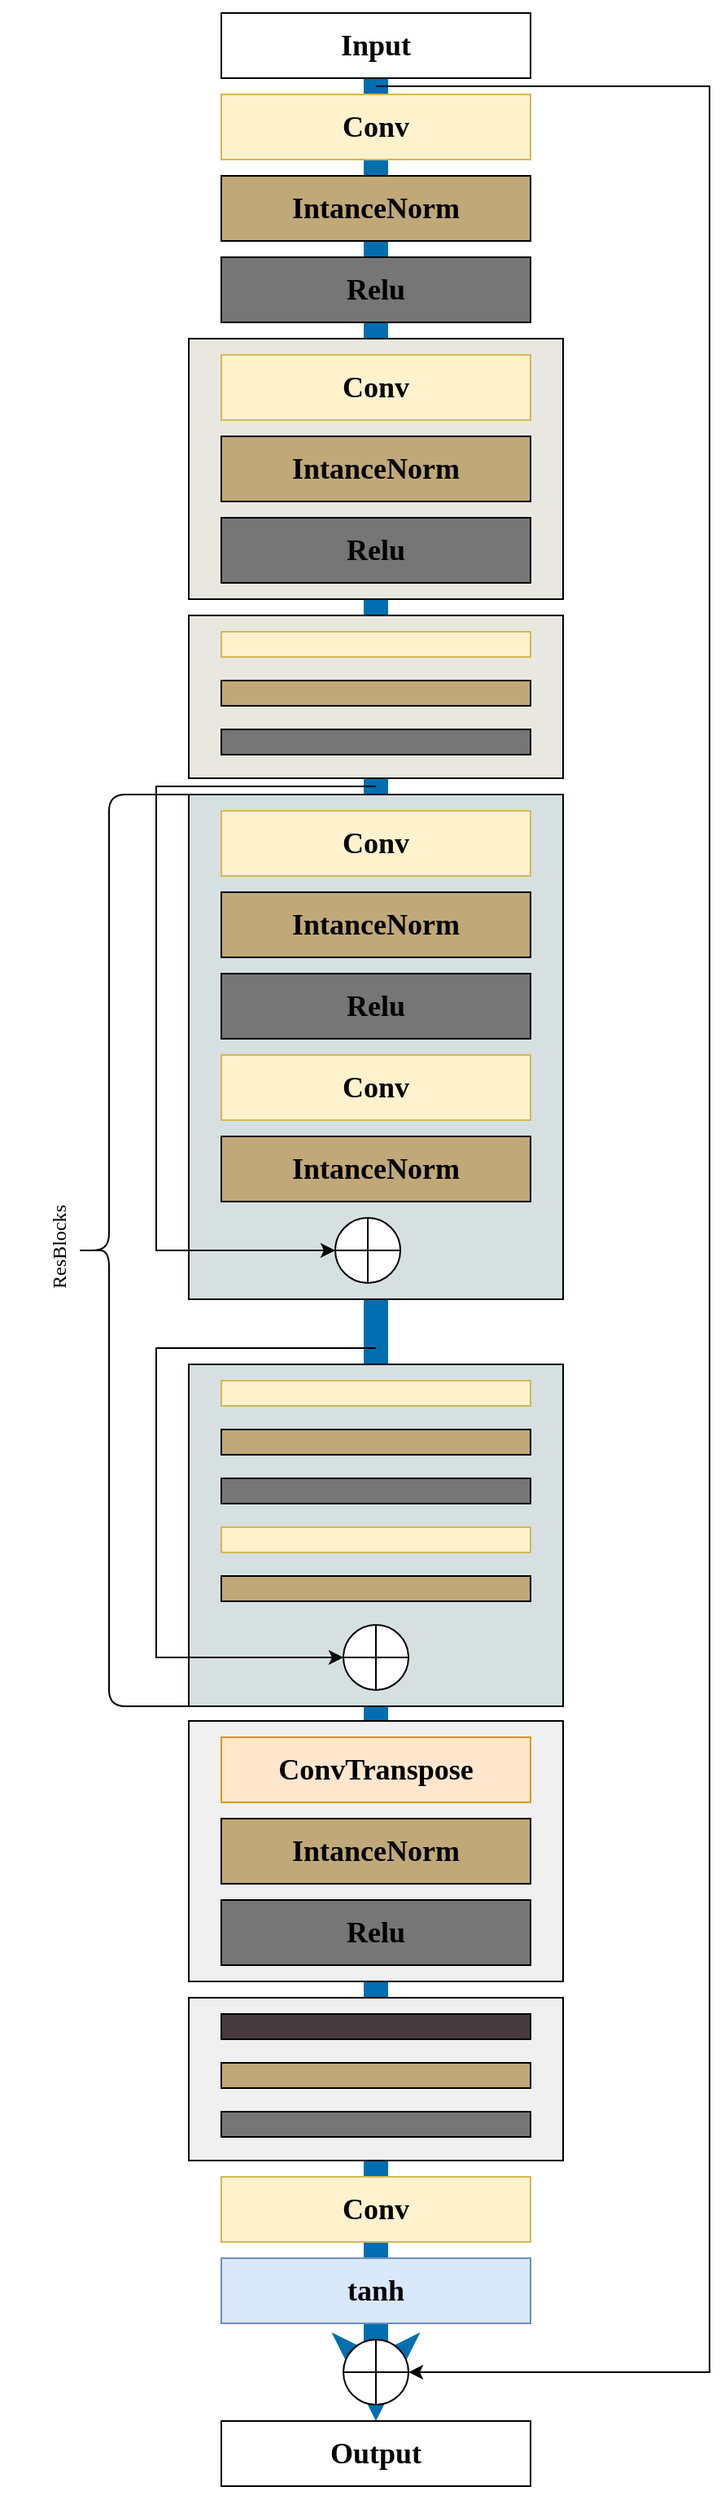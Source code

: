 <mxfile version="20.4.1" type="github">
  <diagram id="7JfQtgM287IBN1vyDeZi" name="第 1 页">
    <mxGraphModel dx="2102" dy="1238" grid="1" gridSize="10" guides="1" tooltips="1" connect="1" arrows="1" fold="1" page="1" pageScale="1" pageWidth="827" pageHeight="1169" math="0" shadow="0">
      <root>
        <mxCell id="0" />
        <mxCell id="1" parent="0" />
        <mxCell id="Yrk2esqF26IQwSNQLnqM-48" value="" style="endArrow=classic;html=1;rounded=0;fontFamily=Times New Roman;fontSize=18;exitX=0.5;exitY=1;exitDx=0;exitDy=0;entryX=0.5;entryY=0;entryDx=0;entryDy=0;strokeWidth=15;fillColor=#1ba1e2;strokeColor=#006EAF;" parent="1" source="Yrk2esqF26IQwSNQLnqM-1" target="Yrk2esqF26IQwSNQLnqM-47" edge="1">
          <mxGeometry width="50" height="50" relative="1" as="geometry">
            <mxPoint x="390" y="200" as="sourcePoint" />
            <mxPoint x="440" y="150" as="targetPoint" />
          </mxGeometry>
        </mxCell>
        <mxCell id="Yrk2esqF26IQwSNQLnqM-8" value="" style="rounded=0;whiteSpace=wrap;html=1;fontFamily=Times New Roman;fontSize=18;fillColor=#e8e8e0;" parent="1" vertex="1">
          <mxGeometry x="220" y="320" width="230" height="160" as="geometry" />
        </mxCell>
        <mxCell id="Yrk2esqF26IQwSNQLnqM-1" value="&lt;h5&gt;&lt;font style=&quot;font-size: 18px;&quot; face=&quot;Times New Roman&quot;&gt;Input&lt;/font&gt;&lt;/h5&gt;" style="rounded=0;whiteSpace=wrap;html=1;" parent="1" vertex="1">
          <mxGeometry x="240" y="120" width="190" height="40" as="geometry" />
        </mxCell>
        <mxCell id="Yrk2esqF26IQwSNQLnqM-2" value="&lt;h5&gt;&lt;font face=&quot;Times New Roman&quot;&gt;&lt;span style=&quot;font-size: 18px;&quot;&gt;Conv&lt;/span&gt;&lt;/font&gt;&lt;/h5&gt;" style="rounded=0;whiteSpace=wrap;html=1;fillColor=#fff2cc;strokeColor=#d6b656;" parent="1" vertex="1">
          <mxGeometry x="240" y="170" width="190" height="40" as="geometry" />
        </mxCell>
        <mxCell id="Yrk2esqF26IQwSNQLnqM-3" value="&lt;h5&gt;&lt;font style=&quot;font-size: 18px;&quot; face=&quot;Times New Roman&quot;&gt;IntanceNorm&lt;/font&gt;&lt;/h5&gt;" style="rounded=0;whiteSpace=wrap;html=1;fillColor=#c0a878;" parent="1" vertex="1">
          <mxGeometry x="240" y="220" width="190" height="40" as="geometry" />
        </mxCell>
        <mxCell id="Yrk2esqF26IQwSNQLnqM-4" value="&lt;font style=&quot;font-size: 18px;&quot; face=&quot;Times New Roman&quot;&gt;&lt;b&gt;Relu&lt;/b&gt;&lt;/font&gt;" style="rounded=0;whiteSpace=wrap;html=1;fillColor=#767676;" parent="1" vertex="1">
          <mxGeometry x="240" y="270" width="190" height="40" as="geometry" />
        </mxCell>
        <mxCell id="Yrk2esqF26IQwSNQLnqM-5" value="&lt;h5&gt;&lt;font face=&quot;Times New Roman&quot;&gt;&lt;span style=&quot;font-size: 18px;&quot;&gt;Conv&lt;/span&gt;&lt;/font&gt;&lt;/h5&gt;" style="rounded=0;whiteSpace=wrap;html=1;fillColor=#fff2cc;strokeColor=#d6b656;" parent="1" vertex="1">
          <mxGeometry x="240" y="330" width="190" height="40" as="geometry" />
        </mxCell>
        <mxCell id="Yrk2esqF26IQwSNQLnqM-6" value="&lt;h5&gt;&lt;font style=&quot;font-size: 18px;&quot; face=&quot;Times New Roman&quot;&gt;IntanceNorm&lt;/font&gt;&lt;/h5&gt;" style="rounded=0;whiteSpace=wrap;html=1;fillColor=#C0A878;" parent="1" vertex="1">
          <mxGeometry x="240" y="380" width="190" height="40" as="geometry" />
        </mxCell>
        <mxCell id="Yrk2esqF26IQwSNQLnqM-7" value="&lt;font style=&quot;font-size: 18px;&quot; face=&quot;Times New Roman&quot;&gt;&lt;b&gt;Relu&lt;/b&gt;&lt;/font&gt;" style="rounded=0;whiteSpace=wrap;html=1;fillColor=#767676;" parent="1" vertex="1">
          <mxGeometry x="240" y="430" width="190" height="40" as="geometry" />
        </mxCell>
        <mxCell id="Yrk2esqF26IQwSNQLnqM-9" value="" style="rounded=0;whiteSpace=wrap;html=1;fontFamily=Times New Roman;fontSize=18;fillColor=#E8E8E0;" parent="1" vertex="1">
          <mxGeometry x="220" y="490" width="230" height="100" as="geometry" />
        </mxCell>
        <mxCell id="Yrk2esqF26IQwSNQLnqM-12" value="" style="rounded=0;whiteSpace=wrap;html=1;fillColor=#C0A878;" parent="1" vertex="1">
          <mxGeometry x="240" y="530" width="190" height="15.5" as="geometry" />
        </mxCell>
        <mxCell id="Yrk2esqF26IQwSNQLnqM-14" value="" style="rounded=0;whiteSpace=wrap;html=1;fillColor=#fff2cc;strokeColor=#d6b656;" parent="1" vertex="1">
          <mxGeometry x="240" y="500" width="190" height="15.5" as="geometry" />
        </mxCell>
        <mxCell id="Yrk2esqF26IQwSNQLnqM-15" value="" style="rounded=0;whiteSpace=wrap;html=1;fillColor=#767676;" parent="1" vertex="1">
          <mxGeometry x="240" y="560" width="190" height="15.5" as="geometry" />
        </mxCell>
        <mxCell id="Yrk2esqF26IQwSNQLnqM-16" value="" style="rounded=0;whiteSpace=wrap;html=1;fontFamily=Times New Roman;fontSize=18;fillColor=#d6e0e1;" parent="1" vertex="1">
          <mxGeometry x="220" y="600" width="230" height="310" as="geometry" />
        </mxCell>
        <mxCell id="Yrk2esqF26IQwSNQLnqM-17" value="&lt;h5&gt;&lt;font face=&quot;Times New Roman&quot;&gt;&lt;span style=&quot;font-size: 18px;&quot;&gt;Conv&lt;/span&gt;&lt;/font&gt;&lt;/h5&gt;" style="rounded=0;whiteSpace=wrap;html=1;fillColor=#fff2cc;strokeColor=#d6b656;" parent="1" vertex="1">
          <mxGeometry x="240" y="610" width="190" height="40" as="geometry" />
        </mxCell>
        <mxCell id="Yrk2esqF26IQwSNQLnqM-18" value="&lt;h5&gt;&lt;font style=&quot;font-size: 18px;&quot; face=&quot;Times New Roman&quot;&gt;IntanceNorm&lt;/font&gt;&lt;/h5&gt;" style="rounded=0;whiteSpace=wrap;html=1;fillColor=#C0A878;" parent="1" vertex="1">
          <mxGeometry x="240" y="660" width="190" height="40" as="geometry" />
        </mxCell>
        <mxCell id="Yrk2esqF26IQwSNQLnqM-19" value="&lt;font style=&quot;font-size: 18px;&quot; face=&quot;Times New Roman&quot;&gt;&lt;b&gt;Relu&lt;/b&gt;&lt;/font&gt;" style="rounded=0;whiteSpace=wrap;html=1;fillColor=#767676;" parent="1" vertex="1">
          <mxGeometry x="240" y="710" width="190" height="40" as="geometry" />
        </mxCell>
        <mxCell id="Yrk2esqF26IQwSNQLnqM-20" value="&lt;h5&gt;&lt;font face=&quot;Times New Roman&quot;&gt;&lt;span style=&quot;font-size: 18px;&quot;&gt;Conv&lt;/span&gt;&lt;/font&gt;&lt;/h5&gt;" style="rounded=0;whiteSpace=wrap;html=1;fillColor=#fff2cc;strokeColor=#d6b656;" parent="1" vertex="1">
          <mxGeometry x="240" y="760" width="190" height="40" as="geometry" />
        </mxCell>
        <mxCell id="Yrk2esqF26IQwSNQLnqM-21" value="&lt;h5&gt;&lt;font style=&quot;font-size: 18px;&quot; face=&quot;Times New Roman&quot;&gt;IntanceNorm&lt;/font&gt;&lt;/h5&gt;" style="rounded=0;whiteSpace=wrap;html=1;fillColor=#C0A878;" parent="1" vertex="1">
          <mxGeometry x="240" y="810" width="190" height="40" as="geometry" />
        </mxCell>
        <mxCell id="Yrk2esqF26IQwSNQLnqM-22" value="" style="shape=orEllipse;perimeter=ellipsePerimeter;whiteSpace=wrap;html=1;backgroundOutline=1;fontFamily=Times New Roman;fontSize=18;" parent="1" vertex="1">
          <mxGeometry x="310" y="860" width="40" height="40" as="geometry" />
        </mxCell>
        <mxCell id="Yrk2esqF26IQwSNQLnqM-30" value="" style="rounded=0;whiteSpace=wrap;html=1;fontFamily=Times New Roman;fontSize=18;fillColor=#D6E0E1;" parent="1" vertex="1">
          <mxGeometry x="220" y="950" width="230" height="210" as="geometry" />
        </mxCell>
        <mxCell id="Yrk2esqF26IQwSNQLnqM-31" value="" style="rounded=0;whiteSpace=wrap;html=1;fillColor=#C0A878;" parent="1" vertex="1">
          <mxGeometry x="240" y="990" width="190" height="15.5" as="geometry" />
        </mxCell>
        <mxCell id="Yrk2esqF26IQwSNQLnqM-32" value="" style="rounded=0;whiteSpace=wrap;html=1;fillColor=#fff2cc;strokeColor=#d6b656;" parent="1" vertex="1">
          <mxGeometry x="240" y="960" width="190" height="15.5" as="geometry" />
        </mxCell>
        <mxCell id="Yrk2esqF26IQwSNQLnqM-33" value="" style="rounded=0;whiteSpace=wrap;html=1;fillColor=#767676;" parent="1" vertex="1">
          <mxGeometry x="240" y="1020" width="190" height="15.5" as="geometry" />
        </mxCell>
        <mxCell id="Yrk2esqF26IQwSNQLnqM-34" value="" style="rounded=0;whiteSpace=wrap;html=1;fillColor=#fff2cc;strokeColor=#d6b656;" parent="1" vertex="1">
          <mxGeometry x="240" y="1050" width="190" height="15.5" as="geometry" />
        </mxCell>
        <mxCell id="Yrk2esqF26IQwSNQLnqM-35" value="" style="rounded=0;whiteSpace=wrap;html=1;fillColor=#C0A878;" parent="1" vertex="1">
          <mxGeometry x="240" y="1080" width="190" height="15.5" as="geometry" />
        </mxCell>
        <mxCell id="Yrk2esqF26IQwSNQLnqM-36" value="" style="shape=orEllipse;perimeter=ellipsePerimeter;whiteSpace=wrap;html=1;backgroundOutline=1;fontFamily=Times New Roman;fontSize=18;" parent="1" vertex="1">
          <mxGeometry x="315" y="1110" width="40" height="40" as="geometry" />
        </mxCell>
        <mxCell id="Yrk2esqF26IQwSNQLnqM-37" value="" style="rounded=0;whiteSpace=wrap;html=1;fontFamily=Times New Roman;fontSize=18;fillColor=#f0f0f0;" parent="1" vertex="1">
          <mxGeometry x="220" y="1169" width="230" height="160" as="geometry" />
        </mxCell>
        <mxCell id="Yrk2esqF26IQwSNQLnqM-38" value="&lt;h5&gt;&lt;font face=&quot;Times New Roman&quot;&gt;&lt;span style=&quot;font-size: 18px;&quot;&gt;ConvTranspose&lt;/span&gt;&lt;/font&gt;&lt;/h5&gt;" style="rounded=0;whiteSpace=wrap;html=1;fillColor=#ffe6cc;strokeColor=#d79b00;" parent="1" vertex="1">
          <mxGeometry x="240" y="1179" width="190" height="40" as="geometry" />
        </mxCell>
        <mxCell id="Yrk2esqF26IQwSNQLnqM-39" value="&lt;h5&gt;&lt;font style=&quot;font-size: 18px;&quot; face=&quot;Times New Roman&quot;&gt;IntanceNorm&lt;/font&gt;&lt;/h5&gt;" style="rounded=0;whiteSpace=wrap;html=1;fillColor=#C0A878;" parent="1" vertex="1">
          <mxGeometry x="240" y="1229" width="190" height="40" as="geometry" />
        </mxCell>
        <mxCell id="Yrk2esqF26IQwSNQLnqM-40" value="&lt;font style=&quot;font-size: 18px;&quot; face=&quot;Times New Roman&quot;&gt;&lt;b&gt;Relu&lt;/b&gt;&lt;/font&gt;" style="rounded=0;whiteSpace=wrap;html=1;fillColor=#767676;" parent="1" vertex="1">
          <mxGeometry x="240" y="1279" width="190" height="40" as="geometry" />
        </mxCell>
        <mxCell id="Yrk2esqF26IQwSNQLnqM-41" value="" style="rounded=0;whiteSpace=wrap;html=1;fontFamily=Times New Roman;fontSize=18;fillColor=#f0f0f0;" parent="1" vertex="1">
          <mxGeometry x="220" y="1339" width="230" height="100" as="geometry" />
        </mxCell>
        <mxCell id="Yrk2esqF26IQwSNQLnqM-42" value="" style="rounded=0;whiteSpace=wrap;html=1;fillColor=#C0A878;" parent="1" vertex="1">
          <mxGeometry x="240" y="1379" width="190" height="15.5" as="geometry" />
        </mxCell>
        <mxCell id="Yrk2esqF26IQwSNQLnqM-43" value="" style="rounded=0;whiteSpace=wrap;html=1;fillColor=#483B3F;" parent="1" vertex="1">
          <mxGeometry x="240" y="1349" width="190" height="15.5" as="geometry" />
        </mxCell>
        <mxCell id="Yrk2esqF26IQwSNQLnqM-44" value="" style="rounded=0;whiteSpace=wrap;html=1;fillColor=#767676;" parent="1" vertex="1">
          <mxGeometry x="240" y="1409" width="190" height="15.5" as="geometry" />
        </mxCell>
        <mxCell id="Yrk2esqF26IQwSNQLnqM-45" value="&lt;h5&gt;&lt;font face=&quot;Times New Roman&quot;&gt;&lt;span style=&quot;font-size: 18px;&quot;&gt;Conv&lt;/span&gt;&lt;/font&gt;&lt;/h5&gt;" style="rounded=0;whiteSpace=wrap;html=1;fillColor=#fff2cc;strokeColor=#d6b656;" parent="1" vertex="1">
          <mxGeometry x="240" y="1449" width="190" height="40" as="geometry" />
        </mxCell>
        <mxCell id="Yrk2esqF26IQwSNQLnqM-46" value="&lt;h5&gt;&lt;font style=&quot;font-size: 18px;&quot; face=&quot;Times New Roman&quot;&gt;tanh&lt;/font&gt;&lt;/h5&gt;" style="rounded=0;whiteSpace=wrap;html=1;fillColor=#dae8fc;strokeColor=#6c8ebf;" parent="1" vertex="1">
          <mxGeometry x="240" y="1499" width="190" height="40" as="geometry" />
        </mxCell>
        <mxCell id="Yrk2esqF26IQwSNQLnqM-47" value="&lt;h5&gt;&lt;font style=&quot;font-size: 18px;&quot; face=&quot;Times New Roman&quot;&gt;Output&lt;/font&gt;&lt;/h5&gt;" style="rounded=0;whiteSpace=wrap;html=1;" parent="1" vertex="1">
          <mxGeometry x="240" y="1599" width="190" height="40" as="geometry" />
        </mxCell>
        <mxCell id="Yrk2esqF26IQwSNQLnqM-49" value="" style="endArrow=classic;html=1;rounded=0;fontFamily=Times New Roman;fontSize=18;entryX=1;entryY=0.5;entryDx=0;entryDy=0;" parent="1" target="Yrk2esqF26IQwSNQLnqM-50" edge="1">
          <mxGeometry width="50" height="50" relative="1" as="geometry">
            <mxPoint x="335" y="165" as="sourcePoint" />
            <mxPoint x="540" y="1600" as="targetPoint" />
            <Array as="points">
              <mxPoint x="540" y="165" />
              <mxPoint x="540" y="1569" />
            </Array>
          </mxGeometry>
        </mxCell>
        <mxCell id="Yrk2esqF26IQwSNQLnqM-50" value="" style="shape=orEllipse;perimeter=ellipsePerimeter;whiteSpace=wrap;html=1;backgroundOutline=1;fontFamily=Times New Roman;fontSize=18;" parent="1" vertex="1">
          <mxGeometry x="315" y="1549" width="40" height="40" as="geometry" />
        </mxCell>
        <mxCell id="Yrk2esqF26IQwSNQLnqM-53" value="" style="endArrow=classic;html=1;rounded=0;fontFamily=Times New Roman;fontSize=18;entryX=0;entryY=0.5;entryDx=0;entryDy=0;" parent="1" target="Yrk2esqF26IQwSNQLnqM-22" edge="1">
          <mxGeometry width="50" height="50" relative="1" as="geometry">
            <mxPoint x="335" y="595" as="sourcePoint" />
            <mxPoint x="200" y="880" as="targetPoint" />
            <Array as="points">
              <mxPoint x="200" y="595" />
              <mxPoint x="200" y="880" />
            </Array>
          </mxGeometry>
        </mxCell>
        <mxCell id="Yrk2esqF26IQwSNQLnqM-55" value="" style="endArrow=classic;html=1;rounded=0;fontFamily=Times New Roman;fontSize=18;entryX=0;entryY=0.5;entryDx=0;entryDy=0;" parent="1" target="Yrk2esqF26IQwSNQLnqM-36" edge="1">
          <mxGeometry width="50" height="50" relative="1" as="geometry">
            <mxPoint x="335" y="940" as="sourcePoint" />
            <mxPoint x="200" y="1140" as="targetPoint" />
            <Array as="points">
              <mxPoint x="200" y="940" />
              <mxPoint x="200" y="1130" />
            </Array>
          </mxGeometry>
        </mxCell>
        <mxCell id="Yrk2esqF26IQwSNQLnqM-56" value="" style="shape=curlyBracket;whiteSpace=wrap;html=1;rounded=1;fontFamily=Times New Roman;fontSize=18;size=0.3;" parent="1" vertex="1">
          <mxGeometry x="150" y="600" width="70" height="560" as="geometry" />
        </mxCell>
        <mxCell id="Yrk2esqF26IQwSNQLnqM-68" value="&lt;h6&gt;&lt;span style=&quot;font-weight: normal;&quot;&gt;ResBlocks&lt;/span&gt;&lt;/h6&gt;" style="text;html=1;strokeColor=none;fillColor=none;align=center;verticalAlign=middle;whiteSpace=wrap;rounded=0;fontFamily=Times New Roman;fontSize=18;direction=east;horizontal=0;" parent="1" vertex="1">
          <mxGeometry x="130" y="832.75" width="20" height="90" as="geometry" />
        </mxCell>
      </root>
    </mxGraphModel>
  </diagram>
</mxfile>
